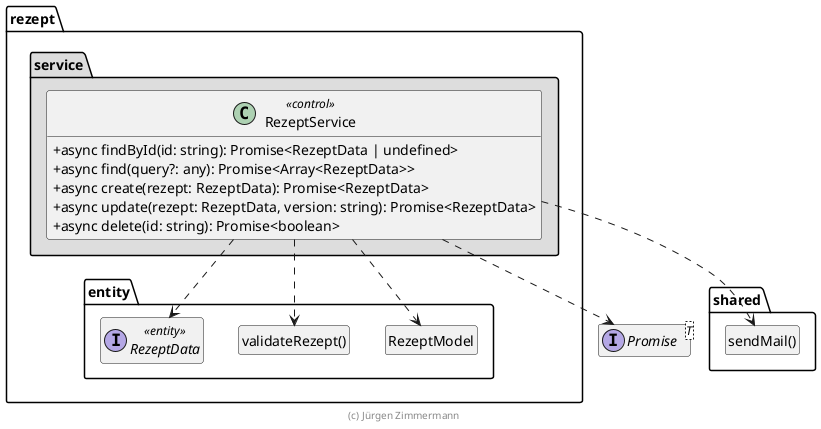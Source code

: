 ' Copyright (C) 2019 - present Juergen Zimmermann, Hochschule Karlsruhe
'
' This program is free software: you can redistribute it and/or modify
' it under the terms of the GNU General Public License as published by
' the Free Software Foundation, either version 3 of the License, or
' (at your option) any later version.
'
' This program is distributed in the hope that it will be useful,
' but WITHOUT ANY WARRANTY; without even the implied warranty of
' MERCHANTABILITY or FITNESS FOR A PARTICULAR PURPOSE.  See the
' GNU General Public License for more details.
'
' You should have received a copy of the GNU General Public License
' along with this program.  If not, see <https://www.gnu.org/licenses/>.
@startuml Anwendungskern

!pragma useNewPackage
skinparam classAttributeIconSize 0
skinparam componentStyle uml2

interface Promise<T>

package shared {
  class "sendMail()" as sendMail
  hide sendMail circle
}

package rezept {
  package entity {
    class RezeptModel
    hide RezeptModel circle

    class "validateRezept()" as validateRezept
    hide validateRezept circle

    interface RezeptData <<entity>>
  }

  package service #DDDDDD {
    RezeptService ..> Promise
    RezeptService ..> RezeptModel
    RezeptService ..> RezeptData
    RezeptService ..> validateRezept
    RezeptService ..> sendMail

    class RezeptService << control >> {
      + async findById(id: string): Promise<RezeptData | undefined>
      + async find(query?: any): Promise<Array<RezeptData>>
      + async create(rezept: RezeptData): Promise<RezeptData>
      + async update(rezept: RezeptData, version: string): Promise<RezeptData>
      + async delete(id: string): Promise<boolean>
    }
  }
}

hide empty members

footer (c) Jürgen Zimmermann

@enduml
